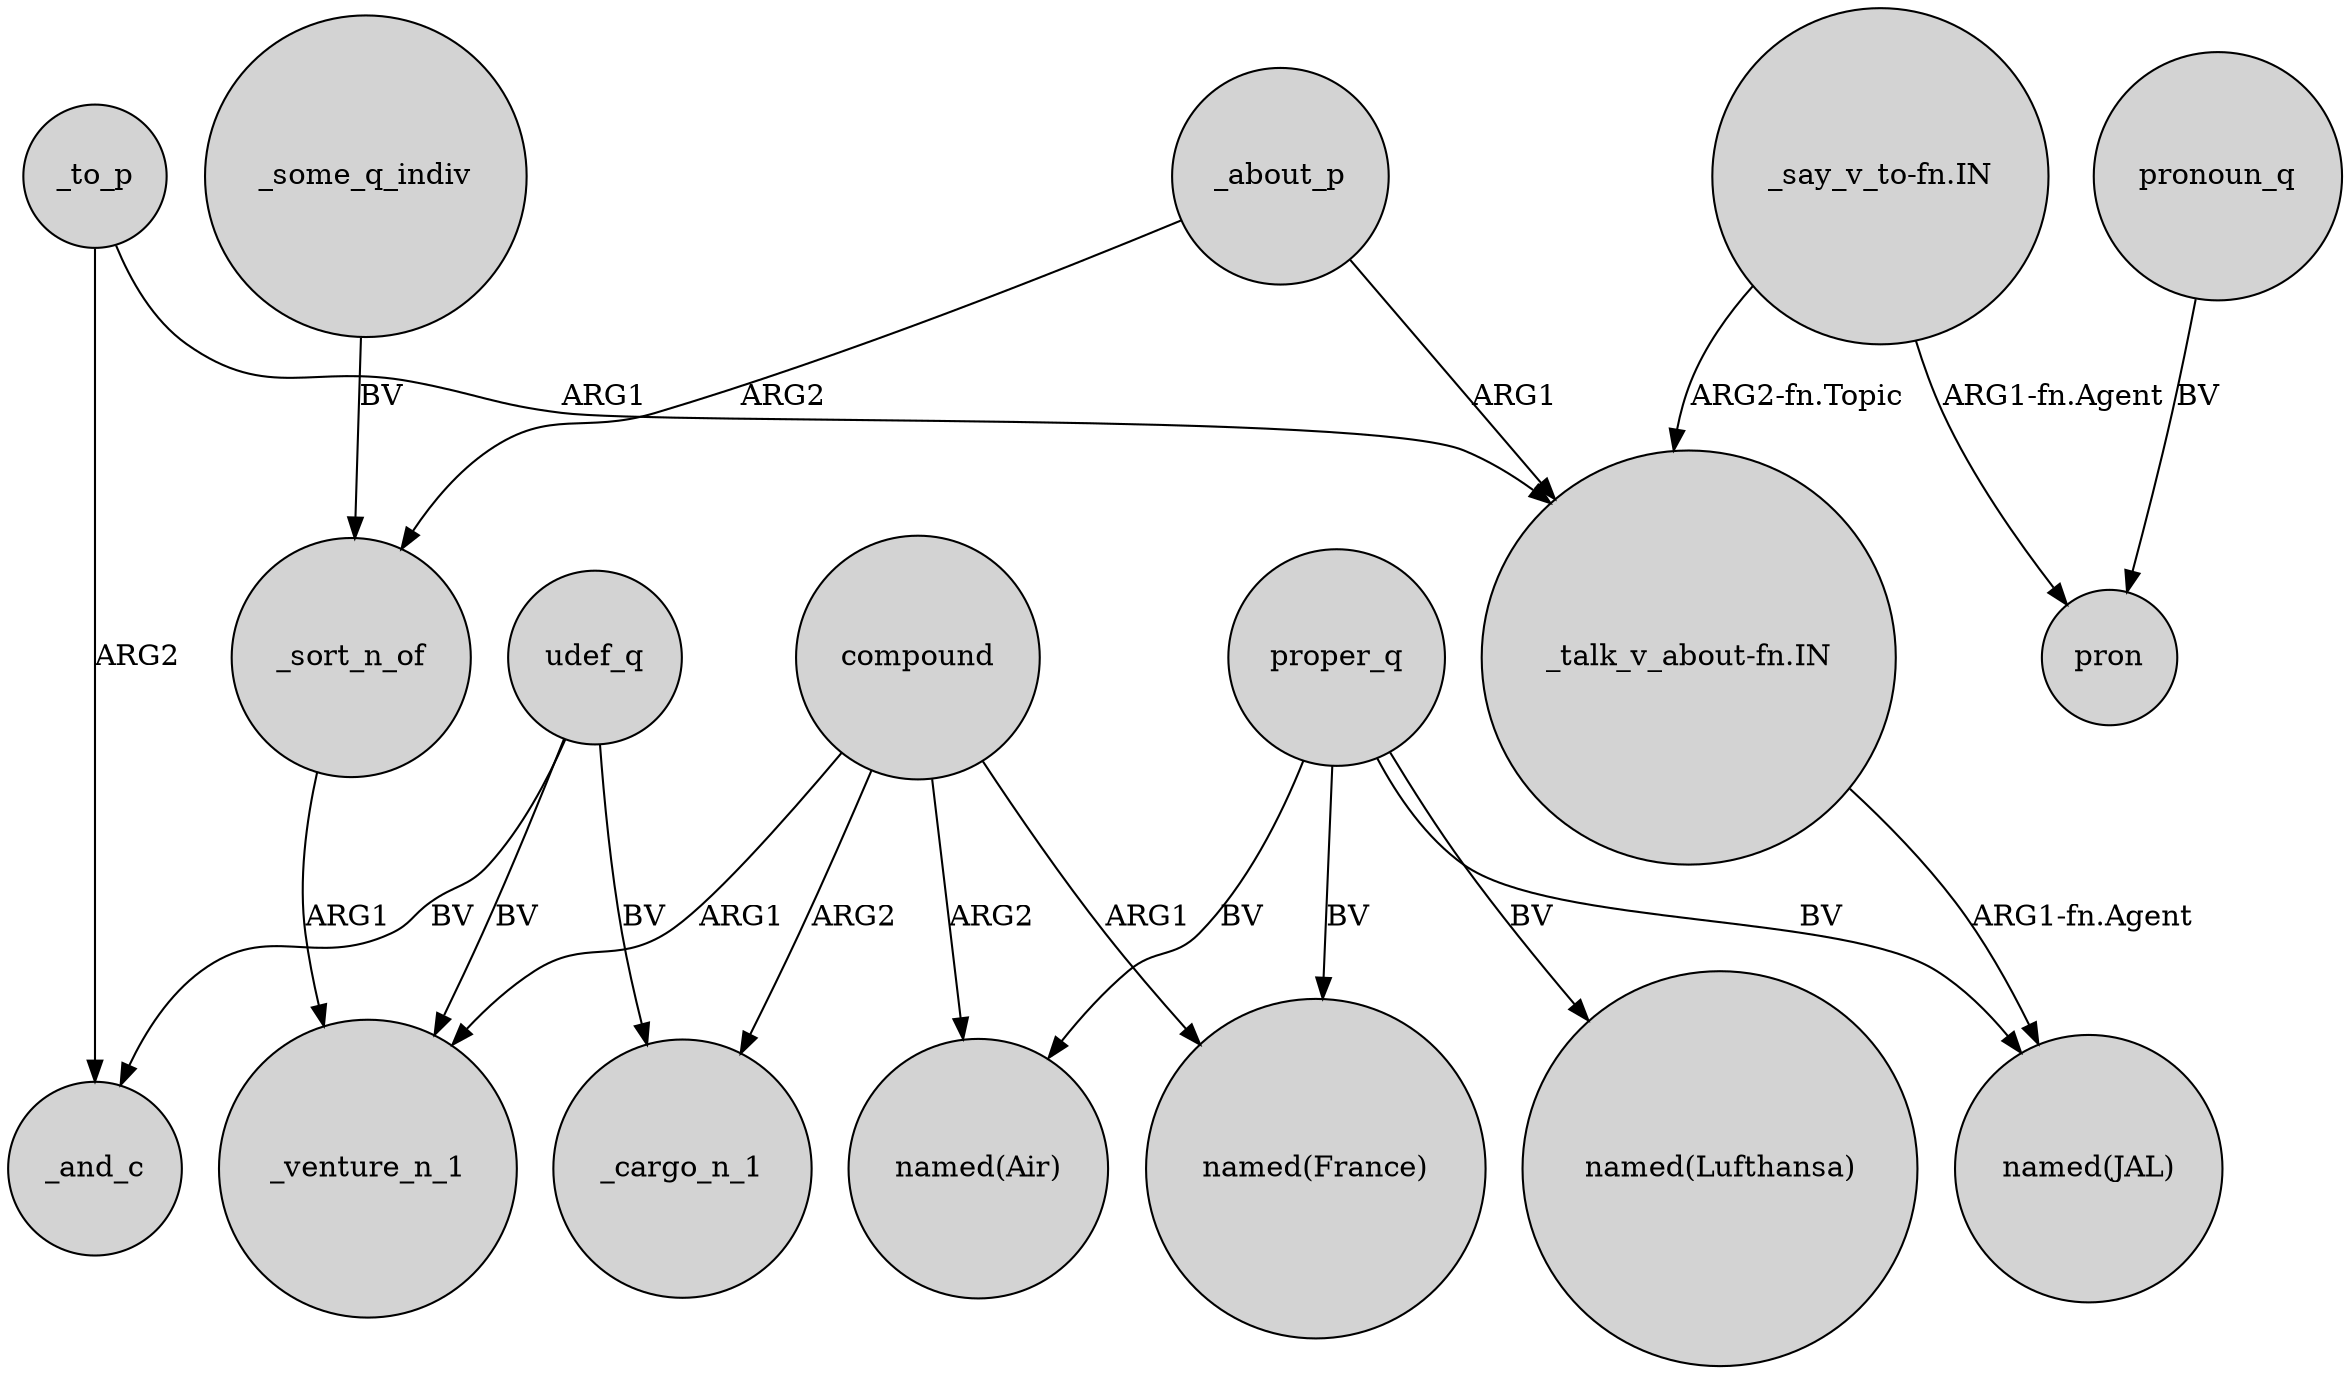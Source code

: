digraph {
	node [shape=circle style=filled]
	compound -> _venture_n_1 [label=ARG1]
	_about_p -> "_talk_v_about-fn.IN" [label=ARG1]
	_about_p -> _sort_n_of [label=ARG2]
	_some_q_indiv -> _sort_n_of [label=BV]
	proper_q -> "named(Air)" [label=BV]
	_to_p -> "_talk_v_about-fn.IN" [label=ARG1]
	proper_q -> "named(France)" [label=BV]
	compound -> "named(Air)" [label=ARG2]
	udef_q -> _cargo_n_1 [label=BV]
	_to_p -> _and_c [label=ARG2]
	udef_q -> _venture_n_1 [label=BV]
	compound -> "named(France)" [label=ARG1]
	pronoun_q -> pron [label=BV]
	"_talk_v_about-fn.IN" -> "named(JAL)" [label="ARG1-fn.Agent"]
	"_say_v_to-fn.IN" -> pron [label="ARG1-fn.Agent"]
	"_say_v_to-fn.IN" -> "_talk_v_about-fn.IN" [label="ARG2-fn.Topic"]
	proper_q -> "named(JAL)" [label=BV]
	compound -> _cargo_n_1 [label=ARG2]
	udef_q -> _and_c [label=BV]
	proper_q -> "named(Lufthansa)" [label=BV]
	_sort_n_of -> _venture_n_1 [label=ARG1]
}

